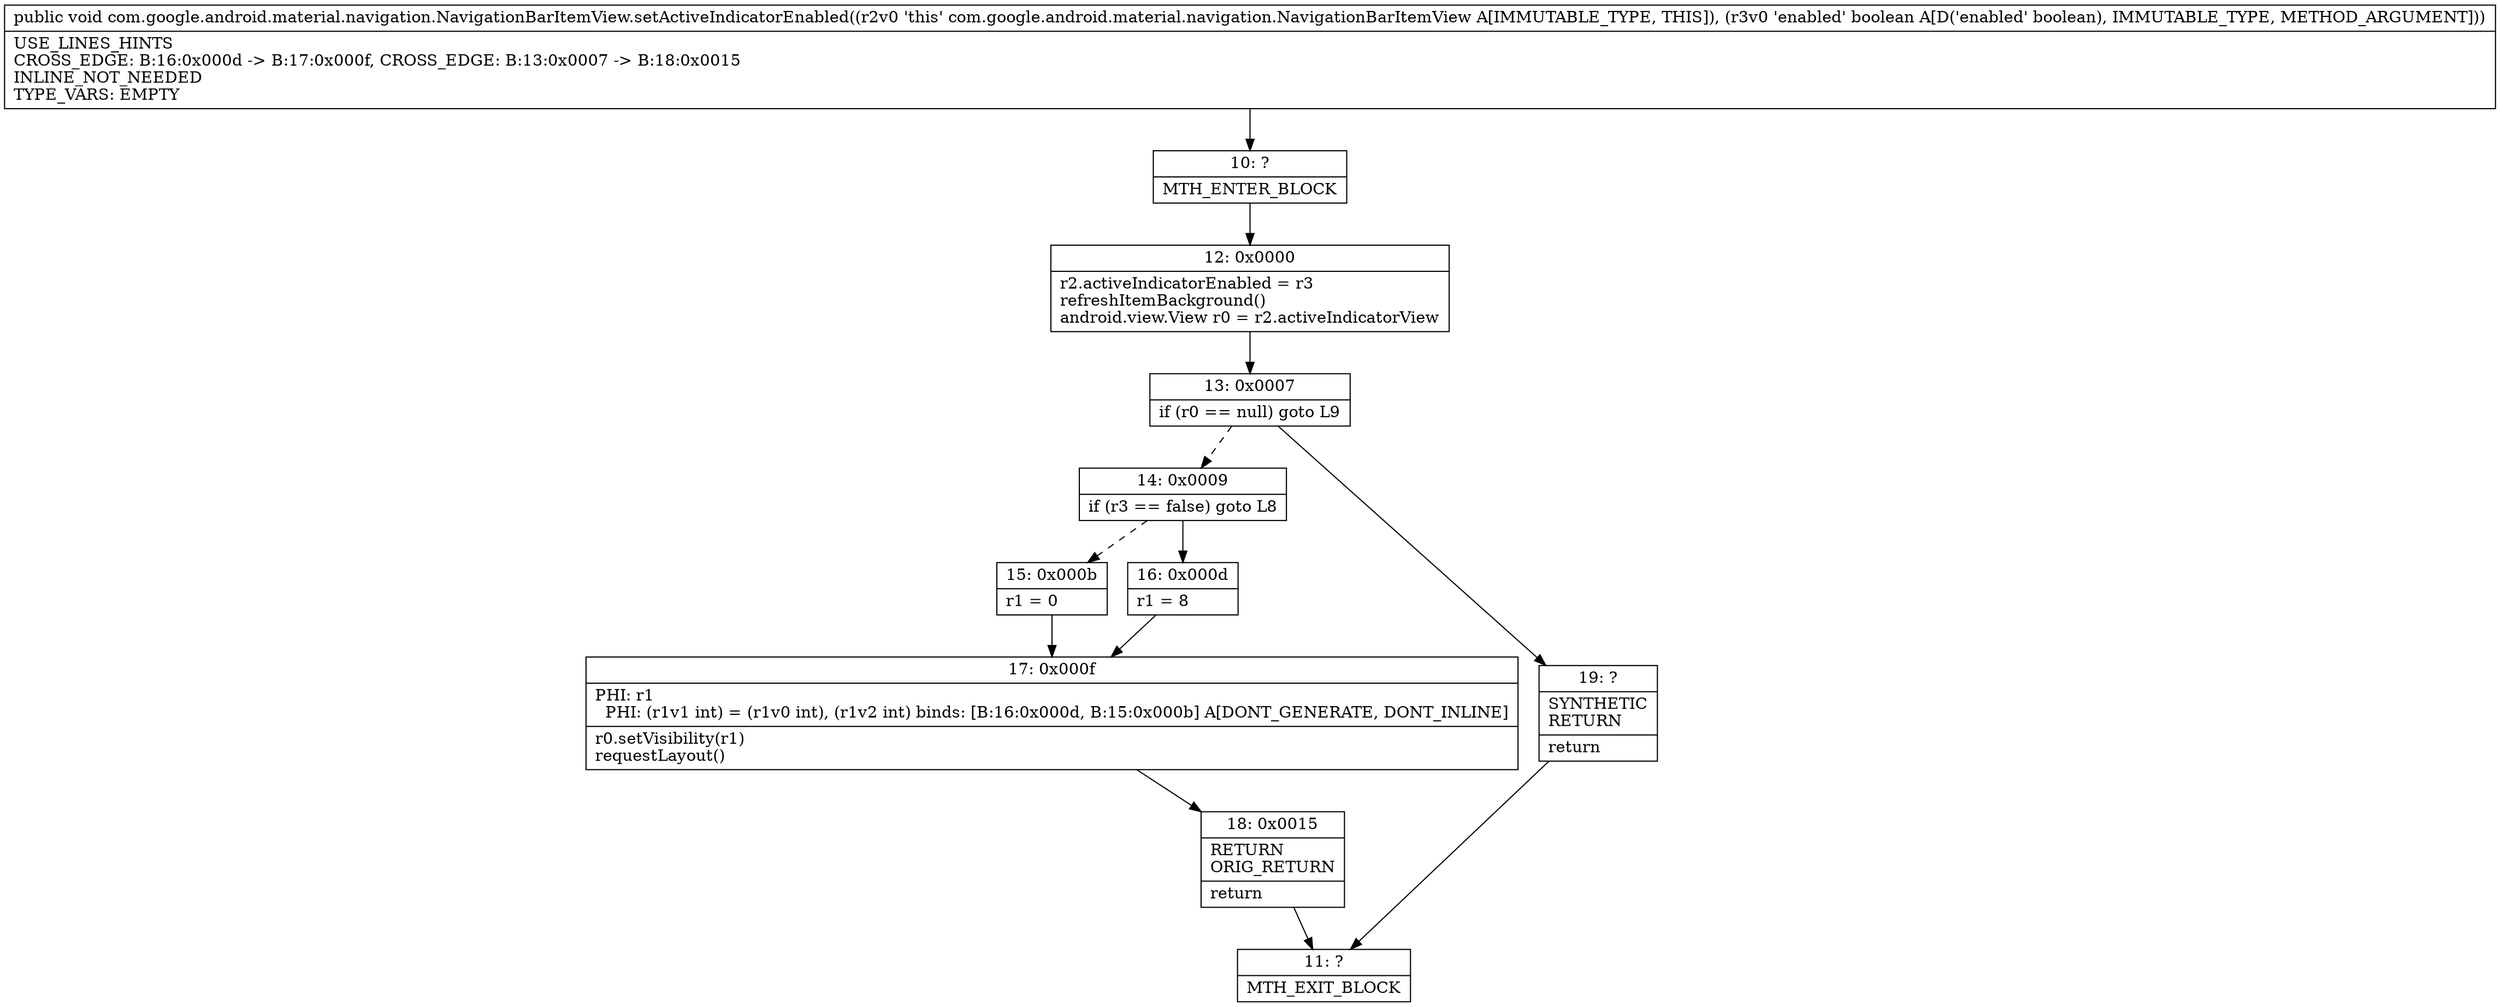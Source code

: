 digraph "CFG forcom.google.android.material.navigation.NavigationBarItemView.setActiveIndicatorEnabled(Z)V" {
Node_10 [shape=record,label="{10\:\ ?|MTH_ENTER_BLOCK\l}"];
Node_12 [shape=record,label="{12\:\ 0x0000|r2.activeIndicatorEnabled = r3\lrefreshItemBackground()\landroid.view.View r0 = r2.activeIndicatorView\l}"];
Node_13 [shape=record,label="{13\:\ 0x0007|if (r0 == null) goto L9\l}"];
Node_14 [shape=record,label="{14\:\ 0x0009|if (r3 == false) goto L8\l}"];
Node_15 [shape=record,label="{15\:\ 0x000b|r1 = 0\l}"];
Node_17 [shape=record,label="{17\:\ 0x000f|PHI: r1 \l  PHI: (r1v1 int) = (r1v0 int), (r1v2 int) binds: [B:16:0x000d, B:15:0x000b] A[DONT_GENERATE, DONT_INLINE]\l|r0.setVisibility(r1)\lrequestLayout()\l}"];
Node_18 [shape=record,label="{18\:\ 0x0015|RETURN\lORIG_RETURN\l|return\l}"];
Node_11 [shape=record,label="{11\:\ ?|MTH_EXIT_BLOCK\l}"];
Node_16 [shape=record,label="{16\:\ 0x000d|r1 = 8\l}"];
Node_19 [shape=record,label="{19\:\ ?|SYNTHETIC\lRETURN\l|return\l}"];
MethodNode[shape=record,label="{public void com.google.android.material.navigation.NavigationBarItemView.setActiveIndicatorEnabled((r2v0 'this' com.google.android.material.navigation.NavigationBarItemView A[IMMUTABLE_TYPE, THIS]), (r3v0 'enabled' boolean A[D('enabled' boolean), IMMUTABLE_TYPE, METHOD_ARGUMENT]))  | USE_LINES_HINTS\lCROSS_EDGE: B:16:0x000d \-\> B:17:0x000f, CROSS_EDGE: B:13:0x0007 \-\> B:18:0x0015\lINLINE_NOT_NEEDED\lTYPE_VARS: EMPTY\l}"];
MethodNode -> Node_10;Node_10 -> Node_12;
Node_12 -> Node_13;
Node_13 -> Node_14[style=dashed];
Node_13 -> Node_19;
Node_14 -> Node_15[style=dashed];
Node_14 -> Node_16;
Node_15 -> Node_17;
Node_17 -> Node_18;
Node_18 -> Node_11;
Node_16 -> Node_17;
Node_19 -> Node_11;
}

